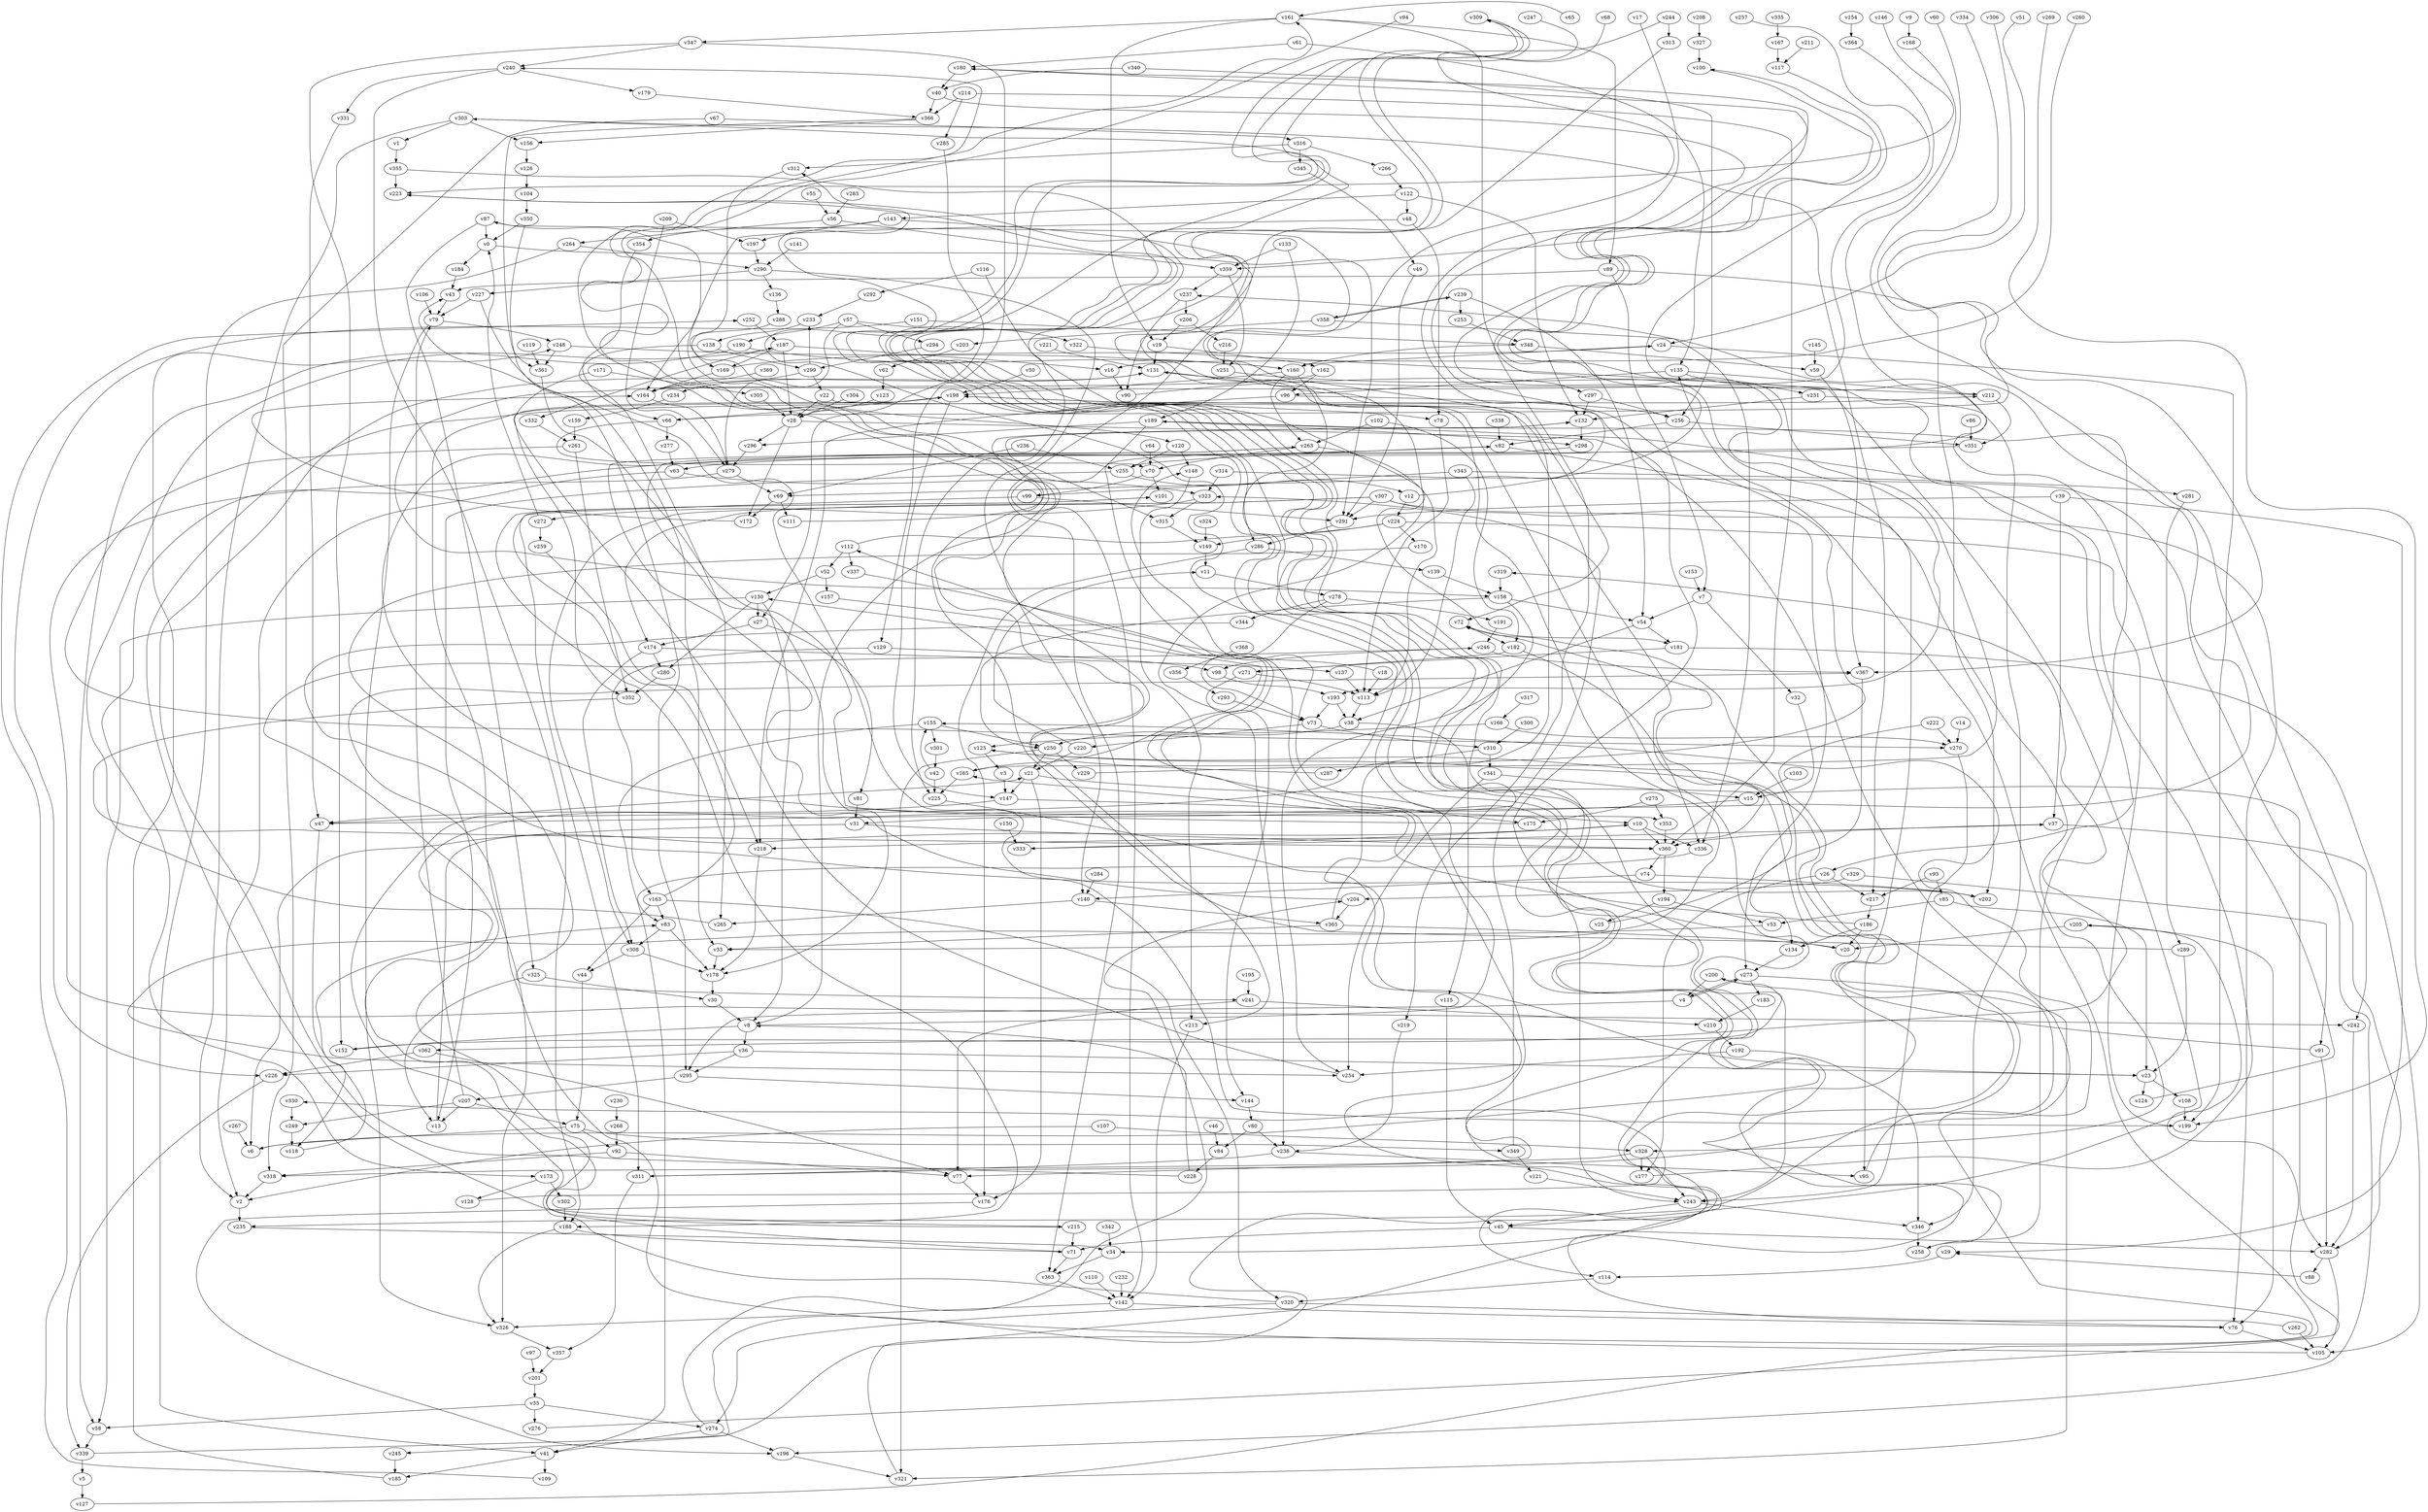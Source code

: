 // Benchmark game 542 - 370 vertices
// time_bound: 102
// targets: v355
digraph G {
    v0 [name="v0", player=0];
    v1 [name="v1", player=0];
    v2 [name="v2", player=0];
    v3 [name="v3", player=0];
    v4 [name="v4", player=1];
    v5 [name="v5", player=0];
    v6 [name="v6", player=1];
    v7 [name="v7", player=1];
    v8 [name="v8", player=1];
    v9 [name="v9", player=0];
    v10 [name="v10", player=1];
    v11 [name="v11", player=0];
    v12 [name="v12", player=0];
    v13 [name="v13", player=0];
    v14 [name="v14", player=1];
    v15 [name="v15", player=0];
    v16 [name="v16", player=0];
    v17 [name="v17", player=1];
    v18 [name="v18", player=1];
    v19 [name="v19", player=1];
    v20 [name="v20", player=0];
    v21 [name="v21", player=1];
    v22 [name="v22", player=0];
    v23 [name="v23", player=0];
    v24 [name="v24", player=1];
    v25 [name="v25", player=1];
    v26 [name="v26", player=1];
    v27 [name="v27", player=0];
    v28 [name="v28", player=1];
    v29 [name="v29", player=0];
    v30 [name="v30", player=1];
    v31 [name="v31", player=1];
    v32 [name="v32", player=0];
    v33 [name="v33", player=0];
    v34 [name="v34", player=0];
    v35 [name="v35", player=1];
    v36 [name="v36", player=1];
    v37 [name="v37", player=0];
    v38 [name="v38", player=1];
    v39 [name="v39", player=0];
    v40 [name="v40", player=0];
    v41 [name="v41", player=1];
    v42 [name="v42", player=1];
    v43 [name="v43", player=1];
    v44 [name="v44", player=1];
    v45 [name="v45", player=1];
    v46 [name="v46", player=0];
    v47 [name="v47", player=1];
    v48 [name="v48", player=1];
    v49 [name="v49", player=1];
    v50 [name="v50", player=1];
    v51 [name="v51", player=0];
    v52 [name="v52", player=0];
    v53 [name="v53", player=1];
    v54 [name="v54", player=0];
    v55 [name="v55", player=1];
    v56 [name="v56", player=1];
    v57 [name="v57", player=0];
    v58 [name="v58", player=0];
    v59 [name="v59", player=1];
    v60 [name="v60", player=0];
    v61 [name="v61", player=0];
    v62 [name="v62", player=1];
    v63 [name="v63", player=0];
    v64 [name="v64", player=0];
    v65 [name="v65", player=1];
    v66 [name="v66", player=1];
    v67 [name="v67", player=0];
    v68 [name="v68", player=0];
    v69 [name="v69", player=0];
    v70 [name="v70", player=0];
    v71 [name="v71", player=0];
    v72 [name="v72", player=1];
    v73 [name="v73", player=0];
    v74 [name="v74", player=0];
    v75 [name="v75", player=1];
    v76 [name="v76", player=1];
    v77 [name="v77", player=1];
    v78 [name="v78", player=0];
    v79 [name="v79", player=1];
    v80 [name="v80", player=1];
    v81 [name="v81", player=1];
    v82 [name="v82", player=0];
    v83 [name="v83", player=0];
    v84 [name="v84", player=0];
    v85 [name="v85", player=1];
    v86 [name="v86", player=1];
    v87 [name="v87", player=1];
    v88 [name="v88", player=0];
    v89 [name="v89", player=1];
    v90 [name="v90", player=0];
    v91 [name="v91", player=0];
    v92 [name="v92", player=1];
    v93 [name="v93", player=0];
    v94 [name="v94", player=1];
    v95 [name="v95", player=0];
    v96 [name="v96", player=1];
    v97 [name="v97", player=1];
    v98 [name="v98", player=0];
    v99 [name="v99", player=1];
    v100 [name="v100", player=1];
    v101 [name="v101", player=0];
    v102 [name="v102", player=1];
    v103 [name="v103", player=1];
    v104 [name="v104", player=1];
    v105 [name="v105", player=1];
    v106 [name="v106", player=0];
    v107 [name="v107", player=1];
    v108 [name="v108", player=1];
    v109 [name="v109", player=0];
    v110 [name="v110", player=0];
    v111 [name="v111", player=0];
    v112 [name="v112", player=1];
    v113 [name="v113", player=1];
    v114 [name="v114", player=0];
    v115 [name="v115", player=0];
    v116 [name="v116", player=0];
    v117 [name="v117", player=1];
    v118 [name="v118", player=1];
    v119 [name="v119", player=0];
    v120 [name="v120", player=1];
    v121 [name="v121", player=0];
    v122 [name="v122", player=1];
    v123 [name="v123", player=1];
    v124 [name="v124", player=1];
    v125 [name="v125", player=1];
    v126 [name="v126", player=0];
    v127 [name="v127", player=0];
    v128 [name="v128", player=1];
    v129 [name="v129", player=0];
    v130 [name="v130", player=1];
    v131 [name="v131", player=0];
    v132 [name="v132", player=1];
    v133 [name="v133", player=0];
    v134 [name="v134", player=1];
    v135 [name="v135", player=1];
    v136 [name="v136", player=1];
    v137 [name="v137", player=1];
    v138 [name="v138", player=0];
    v139 [name="v139", player=1];
    v140 [name="v140", player=1];
    v141 [name="v141", player=1];
    v142 [name="v142", player=0];
    v143 [name="v143", player=0];
    v144 [name="v144", player=0];
    v145 [name="v145", player=1];
    v146 [name="v146", player=0];
    v147 [name="v147", player=1];
    v148 [name="v148", player=1];
    v149 [name="v149", player=1];
    v150 [name="v150", player=0];
    v151 [name="v151", player=0];
    v152 [name="v152", player=0];
    v153 [name="v153", player=0];
    v154 [name="v154", player=1];
    v155 [name="v155", player=1];
    v156 [name="v156", player=1];
    v157 [name="v157", player=0];
    v158 [name="v158", player=1];
    v159 [name="v159", player=1];
    v160 [name="v160", player=1];
    v161 [name="v161", player=1];
    v162 [name="v162", player=0];
    v163 [name="v163", player=0];
    v164 [name="v164", player=1];
    v165 [name="v165", player=0];
    v166 [name="v166", player=0];
    v167 [name="v167", player=1];
    v168 [name="v168", player=1];
    v169 [name="v169", player=0];
    v170 [name="v170", player=1];
    v171 [name="v171", player=0];
    v172 [name="v172", player=1];
    v173 [name="v173", player=1];
    v174 [name="v174", player=0];
    v175 [name="v175", player=0];
    v176 [name="v176", player=1];
    v177 [name="v177", player=1];
    v178 [name="v178", player=1];
    v179 [name="v179", player=1];
    v180 [name="v180", player=1];
    v181 [name="v181", player=1];
    v182 [name="v182", player=0];
    v183 [name="v183", player=1];
    v184 [name="v184", player=1];
    v185 [name="v185", player=0];
    v186 [name="v186", player=0];
    v187 [name="v187", player=0];
    v188 [name="v188", player=1];
    v189 [name="v189", player=1];
    v190 [name="v190", player=0];
    v191 [name="v191", player=1];
    v192 [name="v192", player=1];
    v193 [name="v193", player=0];
    v194 [name="v194", player=0];
    v195 [name="v195", player=1];
    v196 [name="v196", player=0];
    v197 [name="v197", player=1];
    v198 [name="v198", player=0];
    v199 [name="v199", player=0];
    v200 [name="v200", player=0];
    v201 [name="v201", player=1];
    v202 [name="v202", player=1];
    v203 [name="v203", player=1];
    v204 [name="v204", player=0];
    v205 [name="v205", player=1];
    v206 [name="v206", player=0];
    v207 [name="v207", player=0];
    v208 [name="v208", player=0];
    v209 [name="v209", player=1];
    v210 [name="v210", player=1];
    v211 [name="v211", player=0];
    v212 [name="v212", player=1];
    v213 [name="v213", player=0];
    v214 [name="v214", player=0];
    v215 [name="v215", player=1];
    v216 [name="v216", player=1];
    v217 [name="v217", player=1];
    v218 [name="v218", player=0];
    v219 [name="v219", player=0];
    v220 [name="v220", player=1];
    v221 [name="v221", player=1];
    v222 [name="v222", player=1];
    v223 [name="v223", player=1];
    v224 [name="v224", player=1];
    v225 [name="v225", player=1];
    v226 [name="v226", player=0];
    v227 [name="v227", player=1];
    v228 [name="v228", player=1];
    v229 [name="v229", player=1];
    v230 [name="v230", player=0];
    v231 [name="v231", player=0];
    v232 [name="v232", player=1];
    v233 [name="v233", player=0];
    v234 [name="v234", player=1];
    v235 [name="v235", player=0];
    v236 [name="v236", player=0];
    v237 [name="v237", player=1];
    v238 [name="v238", player=1];
    v239 [name="v239", player=0];
    v240 [name="v240", player=1];
    v241 [name="v241", player=0];
    v242 [name="v242", player=0];
    v243 [name="v243", player=1];
    v244 [name="v244", player=0];
    v245 [name="v245", player=0];
    v246 [name="v246", player=0];
    v247 [name="v247", player=1];
    v248 [name="v248", player=0];
    v249 [name="v249", player=1];
    v250 [name="v250", player=0];
    v251 [name="v251", player=0];
    v252 [name="v252", player=0];
    v253 [name="v253", player=0];
    v254 [name="v254", player=1];
    v255 [name="v255", player=0];
    v256 [name="v256", player=1];
    v257 [name="v257", player=0];
    v258 [name="v258", player=0];
    v259 [name="v259", player=0];
    v260 [name="v260", player=0];
    v261 [name="v261", player=1];
    v262 [name="v262", player=1];
    v263 [name="v263", player=0];
    v264 [name="v264", player=1];
    v265 [name="v265", player=1];
    v266 [name="v266", player=1];
    v267 [name="v267", player=0];
    v268 [name="v268", player=0];
    v269 [name="v269", player=0];
    v270 [name="v270", player=0];
    v271 [name="v271", player=0];
    v272 [name="v272", player=0];
    v273 [name="v273", player=1];
    v274 [name="v274", player=1];
    v275 [name="v275", player=1];
    v276 [name="v276", player=0];
    v277 [name="v277", player=1];
    v278 [name="v278", player=1];
    v279 [name="v279", player=0];
    v280 [name="v280", player=0];
    v281 [name="v281", player=1];
    v282 [name="v282", player=0];
    v283 [name="v283", player=0];
    v284 [name="v284", player=1];
    v285 [name="v285", player=0];
    v286 [name="v286", player=0];
    v287 [name="v287", player=1];
    v288 [name="v288", player=0];
    v289 [name="v289", player=0];
    v290 [name="v290", player=0];
    v291 [name="v291", player=0];
    v292 [name="v292", player=0];
    v293 [name="v293", player=0];
    v294 [name="v294", player=0];
    v295 [name="v295", player=1];
    v296 [name="v296", player=1];
    v297 [name="v297", player=1];
    v298 [name="v298", player=1];
    v299 [name="v299", player=0];
    v300 [name="v300", player=0];
    v301 [name="v301", player=0];
    v302 [name="v302", player=1];
    v303 [name="v303", player=1];
    v304 [name="v304", player=1];
    v305 [name="v305", player=1];
    v306 [name="v306", player=0];
    v307 [name="v307", player=1];
    v308 [name="v308", player=0];
    v309 [name="v309", player=0];
    v310 [name="v310", player=1];
    v311 [name="v311", player=0];
    v312 [name="v312", player=0];
    v313 [name="v313", player=1];
    v314 [name="v314", player=1];
    v315 [name="v315", player=0];
    v316 [name="v316", player=0];
    v317 [name="v317", player=1];
    v318 [name="v318", player=0];
    v319 [name="v319", player=1];
    v320 [name="v320", player=0];
    v321 [name="v321", player=0];
    v322 [name="v322", player=0];
    v323 [name="v323", player=1];
    v324 [name="v324", player=1];
    v325 [name="v325", player=1];
    v326 [name="v326", player=0];
    v327 [name="v327", player=0];
    v328 [name="v328", player=1];
    v329 [name="v329", player=0];
    v330 [name="v330", player=1];
    v331 [name="v331", player=1];
    v332 [name="v332", player=1];
    v333 [name="v333", player=1];
    v334 [name="v334", player=0];
    v335 [name="v335", player=1];
    v336 [name="v336", player=1];
    v337 [name="v337", player=0];
    v338 [name="v338", player=1];
    v339 [name="v339", player=0];
    v340 [name="v340", player=1];
    v341 [name="v341", player=0];
    v342 [name="v342", player=0];
    v343 [name="v343", player=1];
    v344 [name="v344", player=1];
    v345 [name="v345", player=0];
    v346 [name="v346", player=1];
    v347 [name="v347", player=1];
    v348 [name="v348", player=0];
    v349 [name="v349", player=0];
    v350 [name="v350", player=1];
    v351 [name="v351", player=0];
    v352 [name="v352", player=1];
    v353 [name="v353", player=0];
    v354 [name="v354", player=0];
    v355 [name="v355", player=1, target=1];
    v356 [name="v356", player=0];
    v357 [name="v357", player=1];
    v358 [name="v358", player=1];
    v359 [name="v359", player=0];
    v360 [name="v360", player=1];
    v361 [name="v361", player=1];
    v362 [name="v362", player=0];
    v363 [name="v363", player=1];
    v364 [name="v364", player=0];
    v365 [name="v365", player=0];
    v366 [name="v366", player=0];
    v367 [name="v367", player=1];
    v368 [name="v368", player=1];
    v369 [name="v369", player=0];

    v0 -> v184;
    v1 -> v355;
    v2 -> v235;
    v3 -> v147;
    v4 -> v295 [constraint="t >= 5"];
    v5 -> v127;
    v6 -> v223 [constraint="t < 6"];
    v7 -> v54;
    v8 -> v148 [constraint="t >= 4"];
    v9 -> v168;
    v10 -> v333;
    v11 -> v278;
    v12 -> v180 [constraint="t >= 4"];
    v13 -> v10;
    v14 -> v270;
    v15 -> v215 [constraint="t >= 3"];
    v16 -> v90;
    v17 -> v311 [constraint="t < 8"];
    v18 -> v112 [constraint="t < 9"];
    v19 -> v131;
    v20 -> v303 [constraint="t >= 2"];
    v21 -> v282;
    v22 -> v69 [constraint="t >= 4"];
    v23 -> v124;
    v24 -> v160;
    v25 -> v72 [constraint="t < 9"];
    v26 -> v177;
    v27 -> v174;
    v28 -> v296;
    v29 -> v114;
    v30 -> v8;
    v31 -> v360;
    v32 -> v15;
    v33 -> v178;
    v34 -> v363;
    v35 -> v276;
    v36 -> v226;
    v37 -> v360;
    v38 -> v250;
    v39 -> v282;
    v40 -> v165 [constraint="t mod 4 == 3"];
    v41 -> v109;
    v42 -> v155;
    v43 -> v79;
    v44 -> v75;
    v45 -> v282;
    v46 -> v84;
    v47 -> v312 [constraint="t >= 4"];
    v48 -> v315 [constraint="t >= 5"];
    v49 -> v291;
    v50 -> v198;
    v51 -> v24 [constraint="t < 12"];
    v52 -> v157;
    v53 -> v254 [constraint="t >= 2"];
    v54 -> v38;
    v55 -> v56;
    v56 -> v264;
    v57 -> v279;
    v58 -> v339;
    v59 -> v367;
    v60 -> v29 [constraint="t mod 3 == 0"];
    v61 -> v180;
    v62 -> v123;
    v63 -> v2;
    v64 -> v70;
    v65 -> v161 [constraint="t < 9"];
    v66 -> v70 [constraint="t < 10"];
    v67 -> v316;
    v68 -> v72 [constraint="t mod 5 == 0"];
    v69 -> v172;
    v70 -> v99;
    v71 -> v246 [constraint="t >= 4"];
    v72 -> v182;
    v73 -> v220;
    v74 -> v140;
    v75 -> v349;
    v76 -> v105;
    v77 -> v176;
    v78 -> v113;
    v79 -> v248;
    v80 -> v84;
    v81 -> v31;
    v82 -> v95;
    v83 -> v308;
    v84 -> v228;
    v85 -> v23;
    v86 -> v351;
    v87 -> v164;
    v88 -> v29 [constraint="t >= 2"];
    v89 -> v7;
    v90 -> v297 [constraint="t >= 4"];
    v91 -> v87 [constraint="t < 5"];
    v92 -> v77;
    v93 -> v85;
    v94 -> v213 [constraint="t mod 4 == 1"];
    v95 -> v200 [constraint="t mod 2 == 1"];
    v96 -> v256;
    v97 -> v201;
    v98 -> v193;
    v99 -> v291;
    v100 -> v193 [constraint="t >= 3"];
    v101 -> v188 [constraint="t >= 2"];
    v102 -> v263;
    v103 -> v15;
    v104 -> v350;
    v105 -> v367 [constraint="t < 7"];
    v106 -> v79;
    v107 -> v328;
    v108 -> v199;
    v109 -> v252 [constraint="t >= 5"];
    v110 -> v142;
    v111 -> v132 [constraint="t >= 5"];
    v112 -> v132 [constraint="t < 5"];
    v113 -> v38;
    v114 -> v320;
    v115 -> v45;
    v116 -> v225;
    v117 -> v26 [constraint="t mod 4 == 1"];
    v118 -> v83 [constraint="t mod 3 == 1"];
    v119 -> v361;
    v120 -> v148;
    v121 -> v243;
    v122 -> v132;
    v123 -> v28;
    v124 -> v237 [constraint="t mod 3 == 2"];
    v125 -> v218 [constraint="t >= 5"];
    v126 -> v104;
    v127 -> v135 [constraint="t >= 1"];
    v128 -> v330 [constraint="t < 10"];
    v129 -> v163;
    v130 -> v27;
    v131 -> v238;
    v132 -> v298;
    v133 -> v359;
    v134 -> v273;
    v135 -> v231 [constraint="t >= 5"];
    v136 -> v288;
    v137 -> v113;
    v138 -> v265;
    v139 -> v158;
    v140 -> v365;
    v141 -> v290;
    v142 -> v76;
    v143 -> v354;
    v144 -> v80;
    v145 -> v59;
    v146 -> v223 [constraint="t >= 4"];
    v147 -> v10;
    v148 -> v213;
    v149 -> v11;
    v150 -> v333;
    v151 -> v226;
    v152 -> v319 [constraint="t >= 3"];
    v153 -> v7;
    v154 -> v364;
    v155 -> v250;
    v156 -> v126;
    v157 -> v175 [constraint="t >= 4"];
    v158 -> v54;
    v159 -> v261;
    v160 -> v263;
    v161 -> v19;
    v162 -> v158 [constraint="t < 6"];
    v163 -> v101 [constraint="t >= 3"];
    v164 -> v279;
    v165 -> v130 [constraint="t mod 3 == 1"];
    v166 -> v125;
    v167 -> v117;
    v168 -> v47 [constraint="t < 12"];
    v169 -> v24 [constraint="t >= 1"];
    v170 -> v241 [constraint="t < 12"];
    v171 -> v352;
    v172 -> v164 [constraint="t mod 4 == 0"];
    v173 -> v128;
    v174 -> v308;
    v175 -> v82 [constraint="t >= 2"];
    v176 -> v196 [constraint="t >= 5"];
    v177 -> v189 [constraint="t mod 3 == 1"];
    v178 -> v30;
    v179 -> v366;
    v180 -> v328 [constraint="t < 8"];
    v181 -> v271;
    v182 -> v271;
    v183 -> v210;
    v184 -> v43;
    v185 -> v248;
    v186 -> v165 [constraint="t < 9"];
    v187 -> v16;
    v188 -> v71;
    v189 -> v258;
    v190 -> v160;
    v191 -> v246;
    v192 -> v254;
    v193 -> v38;
    v194 -> v53;
    v195 -> v241;
    v196 -> v321;
    v197 -> v290;
    v198 -> v147;
    v199 -> v43 [constraint="t mod 2 == 1"];
    v200 -> v243;
    v201 -> v35;
    v202 -> v309 [constraint="t mod 2 == 1"];
    v203 -> v62;
    v204 -> v263 [constraint="t < 11"];
    v205 -> v76;
    v206 -> v216;
    v207 -> v249;
    v208 -> v327;
    v209 -> v197;
    v210 -> v192;
    v211 -> v117;
    v212 -> v131 [constraint="t mod 3 == 0"];
    v213 -> v142;
    v214 -> v360;
    v215 -> v212 [constraint="t >= 3"];
    v216 -> v251;
    v217 -> v186;
    v218 -> v178;
    v219 -> v238;
    v220 -> v11;
    v221 -> v131;
    v222 -> v235 [constraint="t < 9"];
    v223 -> v34 [constraint="t mod 2 == 1"];
    v224 -> v149;
    v225 -> v114 [constraint="t < 13"];
    v226 -> v339;
    v227 -> v79;
    v228 -> v131 [constraint="t mod 4 == 1"];
    v229 -> v100 [constraint="t >= 5"];
    v230 -> v268;
    v231 -> v346;
    v232 -> v142;
    v233 -> v138;
    v234 -> v159;
    v235 -> v34 [constraint="t < 15"];
    v236 -> v69;
    v237 -> v90;
    v238 -> v311;
    v239 -> v54;
    v240 -> v188;
    v241 -> v77;
    v242 -> v282;
    v243 -> v346;
    v244 -> v33 [constraint="t < 5"];
    v245 -> v185;
    v246 -> v98;
    v247 -> v181 [constraint="t mod 4 == 3"];
    v248 -> v160;
    v249 -> v118;
    v250 -> v229;
    v251 -> v63 [constraint="t mod 2 == 0"];
    v252 -> v187;
    v253 -> v348;
    v254 -> v198 [constraint="t < 14"];
    v255 -> v12;
    v256 -> v351;
    v257 -> v359 [constraint="t < 13"];
    v258 -> v125 [constraint="t mod 4 == 0"];
    v259 -> v218 [constraint="t >= 5"];
    v260 -> v16 [constraint="t < 14"];
    v261 -> v270 [constraint="t >= 1"];
    v262 -> v72 [constraint="t mod 4 == 1"];
    v263 -> v178 [constraint="t < 7"];
    v264 -> v290;
    v265 -> v187 [constraint="t mod 5 == 2"];
    v266 -> v122;
    v267 -> v6;
    v268 -> v92;
    v269 -> v199 [constraint="t >= 2"];
    v270 -> v243;
    v271 -> v113;
    v272 -> v259;
    v273 -> v4;
    v274 -> v204 [constraint="t mod 5 == 1"];
    v275 -> v353;
    v276 -> v205 [constraint="t < 5"];
    v277 -> v63;
    v278 -> v73;
    v279 -> v242 [constraint="t mod 5 == 3"];
    v280 -> v352;
    v281 -> v289;
    v282 -> v88;
    v283 -> v56;
    v284 -> v140;
    v285 -> v27;
    v286 -> v139;
    v287 -> v161 [constraint="t < 6"];
    v288 -> v120 [constraint="t mod 2 == 1"];
    v289 -> v240 [constraint="t < 5"];
    v290 -> v136;
    v291 -> v286;
    v292 -> v233;
    v293 -> v73;
    v294 -> v299;
    v295 -> v144;
    v296 -> v279;
    v297 -> v256;
    v298 -> v245 [constraint="t < 8"];
    v299 -> v22;
    v300 -> v310;
    v301 -> v42;
    v302 -> v188;
    v303 -> v156;
    v304 -> v28;
    v305 -> v28;
    v306 -> v66 [constraint="t < 15"];
    v307 -> v308;
    v308 -> v44;
    v309 -> v318 [constraint="t >= 1"];
    v310 -> v341;
    v311 -> v357;
    v312 -> v169;
    v313 -> v362 [constraint="t mod 5 == 1"];
    v314 -> v196 [constraint="t < 7"];
    v315 -> v149;
    v316 -> v266;
    v317 -> v166;
    v318 -> v2;
    v319 -> v158;
    v320 -> v21 [constraint="t >= 5"];
    v321 -> v155 [constraint="t >= 2"];
    v322 -> v45 [constraint="t mod 2 == 0"];
    v323 -> v315;
    v324 -> v149;
    v325 -> v30;
    v326 -> v357;
    v327 -> v100;
    v328 -> v177;
    v329 -> v91;
    v330 -> v249;
    v331 -> v47;
    v332 -> v261;
    v333 -> v37 [constraint="t < 13"];
    v334 -> v367 [constraint="t >= 1"];
    v335 -> v167;
    v336 -> v83 [constraint="t >= 1"];
    v337 -> v23 [constraint="t < 12"];
    v338 -> v82;
    v339 -> v309 [constraint="t >= 2"];
    v340 -> v40;
    v341 -> v254;
    v342 -> v34;
    v343 -> v113;
    v344 -> v202 [constraint="t mod 4 == 1"];
    v345 -> v49;
    v346 -> v258;
    v347 -> v152;
    v348 -> v160;
    v349 -> v323;
    v350 -> v0;
    v351 -> v173 [constraint="t >= 1"];
    v352 -> v360 [constraint="t >= 3"];
    v353 -> v360;
    v354 -> v66;
    v355 -> v31 [constraint="t >= 4"];
    v356 -> v293;
    v357 -> v201;
    v358 -> v239;
    v359 -> v251;
    v360 -> v74;
    v361 -> v353 [constraint="t < 7"];
    v362 -> v226;
    v363 -> v142;
    v364 -> v164 [constraint="t >= 2"];
    v365 -> v198;
    v366 -> v361 [constraint="t >= 3"];
    v367 -> v134;
    v368 -> v356;
    v369 -> v164;
    v274 -> v196;
    v70 -> v101;
    v215 -> v71;
    v224 -> v8;
    v85 -> v53;
    v36 -> v23;
    v166 -> v270;
    v189 -> v296;
    v273 -> v321;
    v228 -> v8;
    v91 -> v282;
    v349 -> v121;
    v143 -> v197;
    v120 -> v255;
    v189 -> v298;
    v18 -> v113;
    v236 -> v255;
    v19 -> v162;
    v89 -> v202;
    v31 -> v6;
    v362 -> v77;
    v186 -> v20;
    v343 -> v281;
    v38 -> v115;
    v28 -> v172;
    v358 -> v203;
    v107 -> v2;
    v243 -> v45;
    v189 -> v142;
    v69 -> v111;
    v116 -> v292;
    v307 -> v76;
    v239 -> v358;
    v75 -> v6;
    v82 -> v255;
    v93 -> v217;
    v347 -> v129;
    v198 -> v66;
    v112 -> v52;
    v273 -> v183;
    v182 -> v336;
    v320 -> v76;
    v198 -> v78;
    v204 -> v365;
    v307 -> v273;
    v187 -> v169;
    v47 -> v118;
    v303 -> v217;
    v308 -> v178;
    v192 -> v346;
    v133 -> v189;
    v161 -> v89;
    v131 -> v164;
    v22 -> v28;
    v255 -> v13;
    v239 -> v253;
    v329 -> v204;
    v214 -> v366;
    v193 -> v73;
    v360 -> v194;
    v200 -> v4;
    v237 -> v206;
    v248 -> v361;
    v112 -> v337;
    v286 -> v176;
    v63 -> v323;
    v24 -> v199;
    v42 -> v225;
    v21 -> v176;
    v79 -> v326;
    v299 -> v234;
    v256 -> v82;
    v246 -> v367;
    v190 -> v58;
    v262 -> v105;
    v56 -> v359;
    v194 -> v25;
    v163 -> v320;
    v320 -> v274;
    v48 -> v78;
    v155 -> v41;
    v61 -> v135;
    v28 -> v243;
    v162 -> v96;
    v12 -> v224;
    v303 -> v2;
    v343 -> v99;
    v347 -> v240;
    v143 -> v363;
    v271 -> v144;
    v57 -> v190;
    v161 -> v219;
    v316 -> v345;
    v207 -> v79;
    v174 -> v137;
    v188 -> v326;
    v4 -> v273;
    v8 -> v36;
    v45 -> v71;
    v0 -> v291;
    v27 -> v81;
    v54 -> v181;
    v227 -> v33;
    v206 -> v19;
    v323 -> v272;
    v96 -> v218;
    v39 -> v291;
    v57 -> v294;
    v122 -> v143;
    v275 -> v175;
    v66 -> v277;
    v220 -> v21;
    v365 -> v20;
    v212 -> v351;
    v142 -> v326;
    v130 -> v58;
    v163 -> v83;
    v158 -> v254;
    v328 -> v77;
    v129 -> v98;
    v10 -> v360;
    v89 -> v43;
    v160 -> v286;
    v238 -> v95;
    v340 -> v256;
    v138 -> v299;
    v325 -> v13;
    v278 -> v191;
    v241 -> v210;
    v87 -> v0;
    v365 -> v33;
    v73 -> v310;
    v75 -> v92;
    v282 -> v105;
    v279 -> v69;
    v366 -> v156;
    v240 -> v331;
    v174 -> v280;
    v186 -> v134;
    v187 -> v332;
    v41 -> v185;
    v299 -> v233;
    v314 -> v323;
    v147 -> v47;
    v358 -> v336;
    v80 -> v238;
    v92 -> v318;
    v130 -> v8;
    v359 -> v237;
    v37 -> v242;
    v272 -> v0;
    v205 -> v20;
    v289 -> v23;
    v39 -> v37;
    v263 -> v70;
    v244 -> v313;
    v209 -> v279;
    v180 -> v40;
    v231 -> v132;
    v214 -> v285;
    v10 -> v336;
    v161 -> v347;
    v67 -> v318;
    v181 -> v105;
    v198 -> v326;
    v290 -> v140;
    v310 -> v287;
    v163 -> v44;
    v316 -> v312;
    v250 -> v321;
    v339 -> v5;
    v52 -> v130;
    v83 -> v178;
    v155 -> v301;
    v135 -> v212;
    v250 -> v21;
    v224 -> v170;
    v240 -> v179;
    v171 -> v305;
    v87 -> v325;
    v278 -> v344;
    v173 -> v302;
    v23 -> v108;
    v21 -> v147;
    v350 -> v295;
    v222 -> v270;
    v187 -> v28;
    v307 -> v291;
    v40 -> v366;
    v341 -> v15;
    v328 -> v243;
    v295 -> v207;
    v207 -> v75;
    v151 -> v348;
    v135 -> v96;
    v57 -> v322;
    v297 -> v132;
    v158 -> v250;
    v26 -> v217;
    v7 -> v32;
    v165 -> v225;
    v122 -> v48;
    v264 -> v41;
    v263 -> v113;
    v274 -> v41;
    v303 -> v1;
    v35 -> v58;
    v99 -> v311;
    v348 -> v59;
    v74 -> v202;
    v35 -> v274;
    v290 -> v227;
    v355 -> v223;
    v8 -> v152;
    v307 -> v174;
    v160 -> v198;
    v207 -> v13;
    v130 -> v280;
    v102 -> v182;
    v71 -> v363;
    v125 -> v3;
    v36 -> v295;
    v169 -> v164;
    v261 -> v352;
    v224 -> v199;
    v140 -> v265;
}
